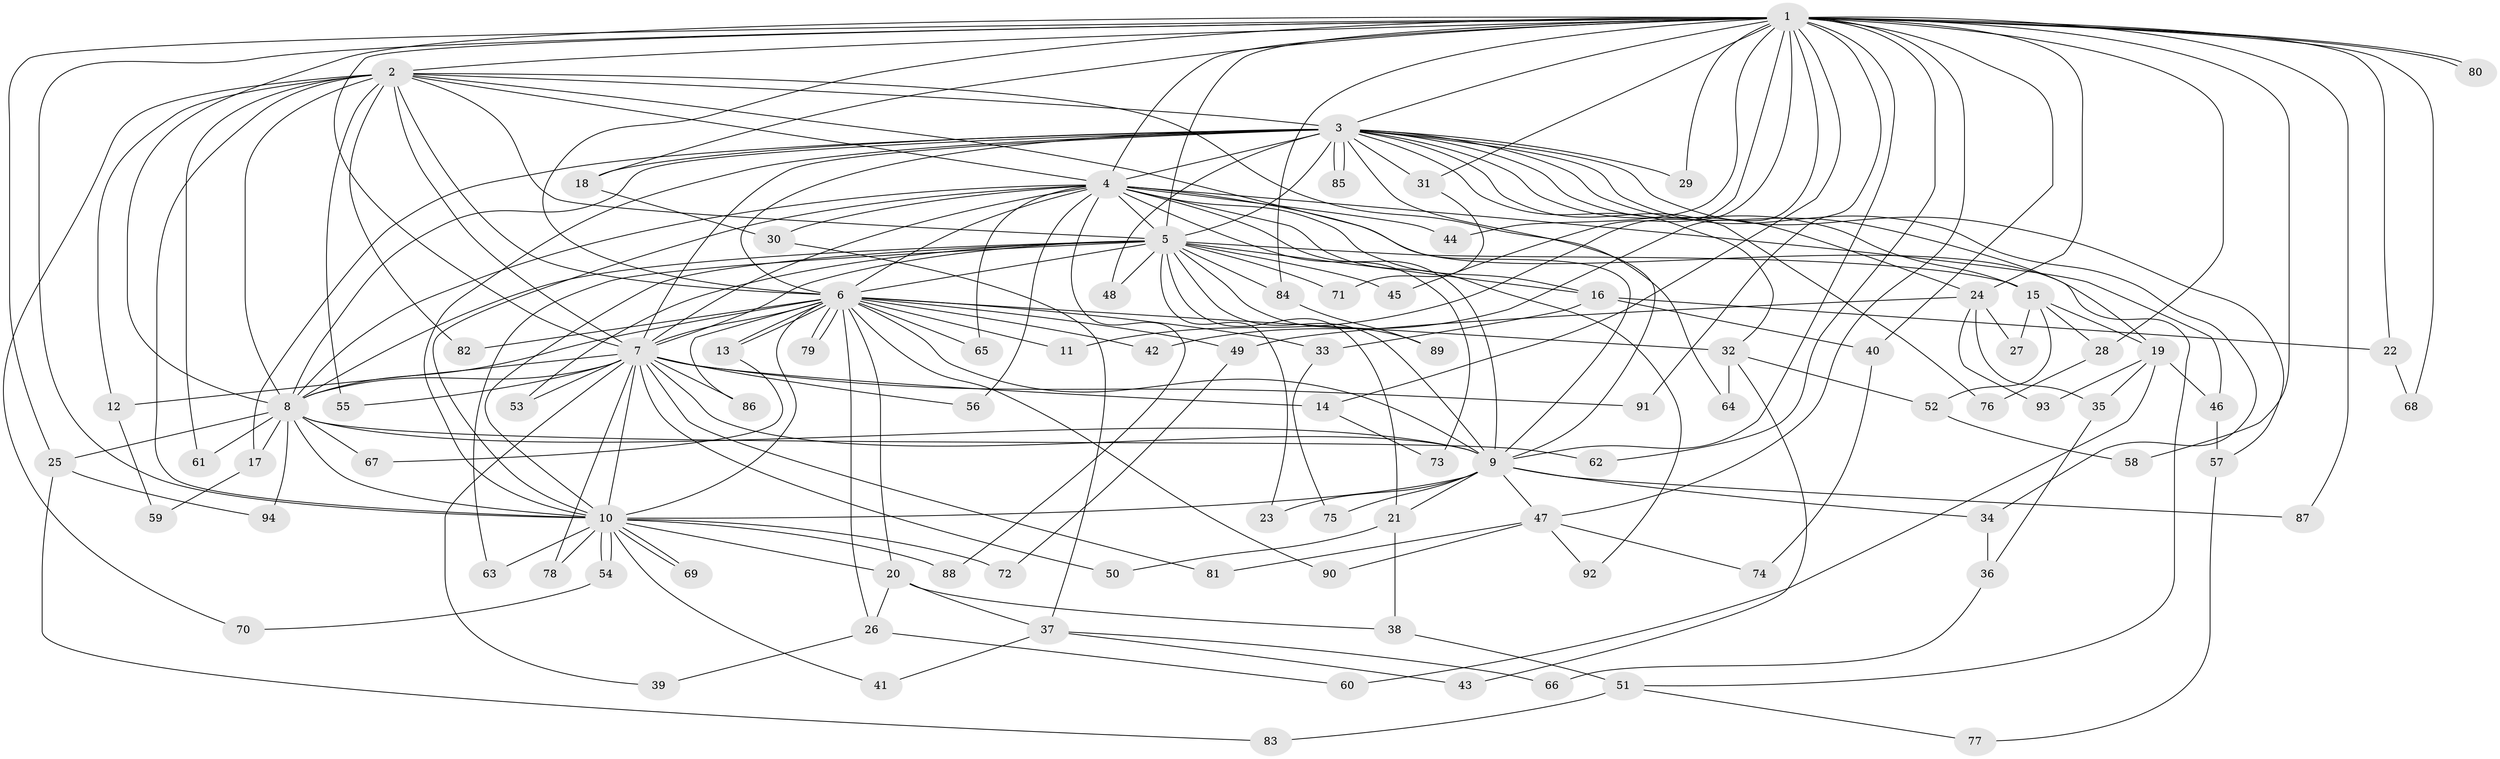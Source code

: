 // coarse degree distribution, {15: 0.03571428571428571, 17: 0.03571428571428571, 14: 0.07142857142857142, 9: 0.03571428571428571, 10: 0.03571428571428571, 8: 0.03571428571428571, 2: 0.39285714285714285, 3: 0.14285714285714285, 5: 0.10714285714285714, 4: 0.03571428571428571, 1: 0.07142857142857142}
// Generated by graph-tools (version 1.1) at 2025/17/03/04/25 18:17:51]
// undirected, 94 vertices, 213 edges
graph export_dot {
graph [start="1"]
  node [color=gray90,style=filled];
  1;
  2;
  3;
  4;
  5;
  6;
  7;
  8;
  9;
  10;
  11;
  12;
  13;
  14;
  15;
  16;
  17;
  18;
  19;
  20;
  21;
  22;
  23;
  24;
  25;
  26;
  27;
  28;
  29;
  30;
  31;
  32;
  33;
  34;
  35;
  36;
  37;
  38;
  39;
  40;
  41;
  42;
  43;
  44;
  45;
  46;
  47;
  48;
  49;
  50;
  51;
  52;
  53;
  54;
  55;
  56;
  57;
  58;
  59;
  60;
  61;
  62;
  63;
  64;
  65;
  66;
  67;
  68;
  69;
  70;
  71;
  72;
  73;
  74;
  75;
  76;
  77;
  78;
  79;
  80;
  81;
  82;
  83;
  84;
  85;
  86;
  87;
  88;
  89;
  90;
  91;
  92;
  93;
  94;
  1 -- 2;
  1 -- 3;
  1 -- 4;
  1 -- 5;
  1 -- 6;
  1 -- 7;
  1 -- 8;
  1 -- 9;
  1 -- 10;
  1 -- 11;
  1 -- 14;
  1 -- 18;
  1 -- 22;
  1 -- 24;
  1 -- 25;
  1 -- 28;
  1 -- 29;
  1 -- 31;
  1 -- 40;
  1 -- 42;
  1 -- 44;
  1 -- 45;
  1 -- 47;
  1 -- 58;
  1 -- 62;
  1 -- 68;
  1 -- 80;
  1 -- 80;
  1 -- 84;
  1 -- 87;
  1 -- 91;
  2 -- 3;
  2 -- 4;
  2 -- 5;
  2 -- 6;
  2 -- 7;
  2 -- 8;
  2 -- 9;
  2 -- 10;
  2 -- 12;
  2 -- 55;
  2 -- 61;
  2 -- 64;
  2 -- 70;
  2 -- 82;
  3 -- 4;
  3 -- 5;
  3 -- 6;
  3 -- 7;
  3 -- 8;
  3 -- 9;
  3 -- 10;
  3 -- 15;
  3 -- 17;
  3 -- 18;
  3 -- 19;
  3 -- 24;
  3 -- 29;
  3 -- 31;
  3 -- 32;
  3 -- 34;
  3 -- 48;
  3 -- 57;
  3 -- 76;
  3 -- 85;
  3 -- 85;
  4 -- 5;
  4 -- 6;
  4 -- 7;
  4 -- 8;
  4 -- 9;
  4 -- 10;
  4 -- 16;
  4 -- 30;
  4 -- 44;
  4 -- 46;
  4 -- 51;
  4 -- 56;
  4 -- 65;
  4 -- 73;
  4 -- 88;
  4 -- 92;
  5 -- 6;
  5 -- 7;
  5 -- 8;
  5 -- 9;
  5 -- 10;
  5 -- 15;
  5 -- 16;
  5 -- 21;
  5 -- 23;
  5 -- 45;
  5 -- 48;
  5 -- 53;
  5 -- 63;
  5 -- 71;
  5 -- 84;
  5 -- 89;
  6 -- 7;
  6 -- 8;
  6 -- 9;
  6 -- 10;
  6 -- 11;
  6 -- 13;
  6 -- 13;
  6 -- 20;
  6 -- 26;
  6 -- 32;
  6 -- 33;
  6 -- 42;
  6 -- 49;
  6 -- 65;
  6 -- 79;
  6 -- 79;
  6 -- 82;
  6 -- 86;
  6 -- 90;
  7 -- 8;
  7 -- 9;
  7 -- 10;
  7 -- 12;
  7 -- 14;
  7 -- 39;
  7 -- 50;
  7 -- 53;
  7 -- 55;
  7 -- 56;
  7 -- 78;
  7 -- 81;
  7 -- 86;
  7 -- 91;
  8 -- 9;
  8 -- 10;
  8 -- 17;
  8 -- 25;
  8 -- 61;
  8 -- 62;
  8 -- 67;
  8 -- 94;
  9 -- 10;
  9 -- 21;
  9 -- 23;
  9 -- 34;
  9 -- 47;
  9 -- 75;
  9 -- 87;
  10 -- 20;
  10 -- 41;
  10 -- 54;
  10 -- 54;
  10 -- 63;
  10 -- 69;
  10 -- 69;
  10 -- 72;
  10 -- 78;
  10 -- 88;
  12 -- 59;
  13 -- 67;
  14 -- 73;
  15 -- 19;
  15 -- 27;
  15 -- 28;
  15 -- 52;
  16 -- 22;
  16 -- 33;
  16 -- 40;
  17 -- 59;
  18 -- 30;
  19 -- 35;
  19 -- 46;
  19 -- 60;
  19 -- 93;
  20 -- 26;
  20 -- 37;
  20 -- 38;
  21 -- 38;
  21 -- 50;
  22 -- 68;
  24 -- 27;
  24 -- 35;
  24 -- 49;
  24 -- 93;
  25 -- 83;
  25 -- 94;
  26 -- 39;
  26 -- 60;
  28 -- 76;
  30 -- 37;
  31 -- 71;
  32 -- 43;
  32 -- 52;
  32 -- 64;
  33 -- 75;
  34 -- 36;
  35 -- 36;
  36 -- 66;
  37 -- 41;
  37 -- 43;
  37 -- 66;
  38 -- 51;
  40 -- 74;
  46 -- 57;
  47 -- 74;
  47 -- 81;
  47 -- 90;
  47 -- 92;
  49 -- 72;
  51 -- 77;
  51 -- 83;
  52 -- 58;
  54 -- 70;
  57 -- 77;
  84 -- 89;
}
